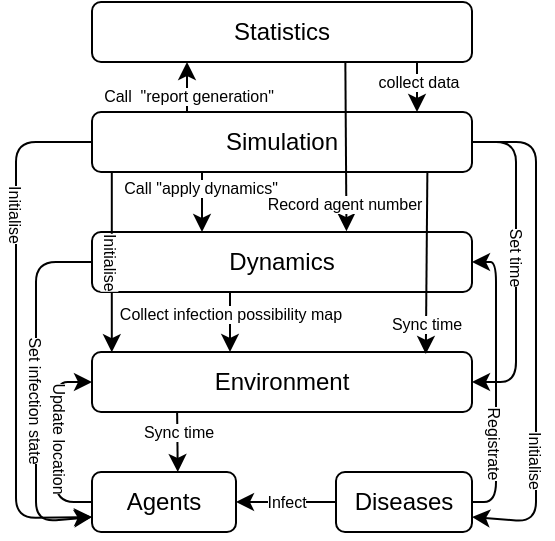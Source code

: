 <mxfile scale="8" border="0">
    <diagram id="FyCsB_sldOff4jIcLmJ8" name="Page-1">
        <mxGraphModel dx="428" dy="214" grid="1" gridSize="10" guides="1" tooltips="1" connect="1" arrows="1" fold="1" page="0" pageScale="1" pageWidth="827" pageHeight="1169" background="none" math="0" shadow="0">
            <root>
                <mxCell id="0"/>
                <mxCell id="1" parent="0"/>
                <mxCell id="13" style="edgeStyle=none;html=1;fontSize=8;entryX=0;entryY=0.5;entryDx=0;entryDy=0;fontFamily=Helvetica;" parent="1" source="2" target="6" edge="1">
                    <mxGeometry relative="1" as="geometry">
                        <mxPoint x="278" y="570" as="targetPoint"/>
                        <Array as="points">
                            <mxPoint x="310" y="570"/>
                            <mxPoint x="310" y="510"/>
                        </Array>
                    </mxGeometry>
                </mxCell>
                <mxCell id="14" value="Update location" style="edgeLabel;html=1;align=center;verticalAlign=middle;resizable=0;points=[];fontSize=8;rotation=90;" parent="13" vertex="1" connectable="0">
                    <mxGeometry x="-0.049" y="1" relative="1" as="geometry">
                        <mxPoint x="3" y="-5" as="offset"/>
                    </mxGeometry>
                </mxCell>
                <mxCell id="2" value="Agents&lt;br&gt;" style="rounded=1;whiteSpace=wrap;html=1;fontFamily=Helvetica;" parent="1" vertex="1">
                    <mxGeometry x="328" y="555" width="72" height="30" as="geometry"/>
                </mxCell>
                <mxCell id="21" value="Infect" style="edgeStyle=none;html=1;exitX=0;exitY=0.5;exitDx=0;exitDy=0;entryX=1;entryY=0.5;entryDx=0;entryDy=0;fontSize=8;fontFamily=Helvetica;" parent="1" source="4" target="2" edge="1">
                    <mxGeometry relative="1" as="geometry"/>
                </mxCell>
                <mxCell id="23" style="edgeStyle=none;html=1;fontSize=8;entryX=1;entryY=0.5;entryDx=0;entryDy=0;fontFamily=Helvetica;" parent="1" source="4" target="7" edge="1">
                    <mxGeometry relative="1" as="geometry">
                        <mxPoint x="570" y="570" as="targetPoint"/>
                        <Array as="points">
                            <mxPoint x="530" y="570"/>
                            <mxPoint x="530" y="450"/>
                        </Array>
                    </mxGeometry>
                </mxCell>
                <mxCell id="24" value="Registrate" style="edgeLabel;html=1;align=center;verticalAlign=middle;resizable=0;points=[];fontSize=8;rotation=90;" parent="23" vertex="1" connectable="0">
                    <mxGeometry x="-0.374" y="1" relative="1" as="geometry">
                        <mxPoint y="3" as="offset"/>
                    </mxGeometry>
                </mxCell>
                <mxCell id="4" value="Diseases" style="rounded=1;whiteSpace=wrap;html=1;fontFamily=Helvetica;" parent="1" vertex="1">
                    <mxGeometry x="450" y="555" width="68" height="30" as="geometry"/>
                </mxCell>
                <mxCell id="12" value="Sync time" style="edgeStyle=none;html=1;exitX=0.224;exitY=0.991;exitDx=0;exitDy=0;entryX=0.536;entryY=0;entryDx=0;entryDy=0;entryPerimeter=0;fontSize=8;exitPerimeter=0;fontFamily=Helvetica;" parent="1" edge="1">
                    <mxGeometry x="-0.309" relative="1" as="geometry">
                        <mxPoint x="370.56" y="524.73" as="sourcePoint"/>
                        <mxPoint x="370.88" y="555" as="targetPoint"/>
                        <mxPoint as="offset"/>
                    </mxGeometry>
                </mxCell>
                <mxCell id="6" value="Environment" style="rounded=1;whiteSpace=wrap;html=1;fontFamily=Helvetica;" parent="1" vertex="1">
                    <mxGeometry x="328" y="495" width="190" height="30" as="geometry"/>
                </mxCell>
                <mxCell id="15" style="edgeStyle=none;html=1;fontSize=8;entryX=0;entryY=0.75;entryDx=0;entryDy=0;fontFamily=Helvetica;" parent="1" source="7" target="2" edge="1">
                    <mxGeometry relative="1" as="geometry">
                        <mxPoint x="248" y="465" as="targetPoint"/>
                        <Array as="points">
                            <mxPoint x="300" y="450"/>
                            <mxPoint x="300" y="580"/>
                        </Array>
                    </mxGeometry>
                </mxCell>
                <mxCell id="16" value="Set infection state" style="edgeLabel;html=1;align=center;verticalAlign=middle;resizable=0;points=[];fontSize=8;rotation=90;" parent="15" vertex="1" connectable="0">
                    <mxGeometry x="-0.198" relative="1" as="geometry">
                        <mxPoint y="22" as="offset"/>
                    </mxGeometry>
                </mxCell>
                <mxCell id="18" style="edgeStyle=none;html=1;entryX=0.5;entryY=0;entryDx=0;entryDy=0;fontSize=8;fontFamily=Helvetica;" parent="1" edge="1">
                    <mxGeometry relative="1" as="geometry">
                        <mxPoint x="397" y="465" as="sourcePoint"/>
                        <mxPoint x="397" y="495" as="targetPoint"/>
                    </mxGeometry>
                </mxCell>
                <mxCell id="19" value="Collect infection possibility map" style="edgeLabel;html=1;align=center;verticalAlign=middle;resizable=0;points=[];fontSize=8;" parent="18" vertex="1" connectable="0">
                    <mxGeometry x="-0.261" relative="1" as="geometry">
                        <mxPoint as="offset"/>
                    </mxGeometry>
                </mxCell>
                <mxCell id="7" value="Dynamics" style="rounded=1;whiteSpace=wrap;html=1;fontFamily=Helvetica;" parent="1" vertex="1">
                    <mxGeometry x="328" y="435" width="190" height="30" as="geometry"/>
                </mxCell>
                <mxCell id="25" style="edgeStyle=none;html=1;entryX=1;entryY=0.75;entryDx=0;entryDy=0;fontSize=8;fontFamily=Helvetica;" parent="1" source="8" target="4" edge="1">
                    <mxGeometry relative="1" as="geometry">
                        <Array as="points">
                            <mxPoint x="550" y="390"/>
                            <mxPoint x="550" y="580"/>
                        </Array>
                    </mxGeometry>
                </mxCell>
                <mxCell id="26" value="Initialise" style="edgeLabel;html=1;align=center;verticalAlign=middle;resizable=0;points=[];fontSize=8;rotation=90;" parent="25" vertex="1" connectable="0">
                    <mxGeometry x="0.443" y="-1" relative="1" as="geometry">
                        <mxPoint x="1" y="7" as="offset"/>
                    </mxGeometry>
                </mxCell>
                <mxCell id="10" style="edgeStyle=none;html=1;entryX=1;entryY=0.5;entryDx=0;entryDy=0;fontFamily=Helvetica;" parent="1" source="8" target="6" edge="1">
                    <mxGeometry relative="1" as="geometry">
                        <mxPoint x="568" y="430" as="targetPoint"/>
                        <Array as="points">
                            <mxPoint x="540" y="390"/>
                            <mxPoint x="540" y="510"/>
                        </Array>
                    </mxGeometry>
                </mxCell>
                <mxCell id="11" value="&lt;font style=&quot;font-size: 8px;&quot;&gt;Set time&lt;/font&gt;" style="edgeLabel;html=1;align=center;verticalAlign=middle;resizable=0;points=[];rotation=90;" parent="10" vertex="1" connectable="0">
                    <mxGeometry x="-0.132" y="-1" relative="1" as="geometry">
                        <mxPoint x="2" y="8" as="offset"/>
                    </mxGeometry>
                </mxCell>
                <mxCell id="27" style="edgeStyle=none;html=1;entryX=0;entryY=0.75;entryDx=0;entryDy=0;fontSize=8;fontFamily=Helvetica;" parent="1" source="8" target="2" edge="1">
                    <mxGeometry relative="1" as="geometry">
                        <Array as="points">
                            <mxPoint x="290" y="390"/>
                            <mxPoint x="290" y="578"/>
                        </Array>
                    </mxGeometry>
                </mxCell>
                <mxCell id="28" value="Initialise" style="edgeLabel;html=1;align=center;verticalAlign=middle;resizable=0;points=[];fontSize=8;rotation=90;" parent="27" vertex="1" connectable="0">
                    <mxGeometry x="-0.443" relative="1" as="geometry">
                        <mxPoint as="offset"/>
                    </mxGeometry>
                </mxCell>
                <mxCell id="29" style="edgeStyle=none;html=1;fontSize=8;fontFamily=Helvetica;" parent="1" edge="1">
                    <mxGeometry relative="1" as="geometry">
                        <mxPoint x="383" y="405" as="sourcePoint"/>
                        <mxPoint x="383" y="435" as="targetPoint"/>
                    </mxGeometry>
                </mxCell>
                <mxCell id="30" value="Call &quot;apply dynamics&quot;" style="edgeLabel;html=1;align=center;verticalAlign=middle;resizable=0;points=[];fontSize=8;" parent="29" vertex="1" connectable="0">
                    <mxGeometry x="-0.37" y="-1" relative="1" as="geometry">
                        <mxPoint y="-2" as="offset"/>
                    </mxGeometry>
                </mxCell>
                <mxCell id="31" style="edgeStyle=none;html=1;exitX=0.11;exitY=1.01;exitDx=0;exitDy=0;entryX=0.11;entryY=0.004;entryDx=0;entryDy=0;fontSize=8;exitPerimeter=0;entryPerimeter=0;fontFamily=Helvetica;" parent="1" edge="1">
                    <mxGeometry relative="1" as="geometry">
                        <mxPoint x="337.9" y="405.3" as="sourcePoint"/>
                        <mxPoint x="337.9" y="495.12" as="targetPoint"/>
                    </mxGeometry>
                </mxCell>
                <mxCell id="32" value="Initialise" style="edgeLabel;html=1;align=center;verticalAlign=middle;resizable=0;points=[];fontSize=8;rotation=90;" parent="31" vertex="1" connectable="0">
                    <mxGeometry x="-0.461" relative="1" as="geometry">
                        <mxPoint y="20" as="offset"/>
                    </mxGeometry>
                </mxCell>
                <mxCell id="37" style="edgeStyle=none;html=1;exitX=0.25;exitY=0;exitDx=0;exitDy=0;entryX=0.25;entryY=1;entryDx=0;entryDy=0;fontSize=8;fontFamily=Helvetica;" parent="1" source="8" target="33" edge="1">
                    <mxGeometry relative="1" as="geometry"/>
                </mxCell>
                <mxCell id="38" value="Call&amp;nbsp; &quot;report generation&quot;" style="edgeLabel;html=1;align=center;verticalAlign=middle;resizable=0;points=[];fontSize=8;" parent="37" vertex="1" connectable="0">
                    <mxGeometry x="-0.392" y="1" relative="1" as="geometry">
                        <mxPoint x="1" y="-1" as="offset"/>
                    </mxGeometry>
                </mxCell>
                <mxCell id="8" value="Simulation" style="rounded=1;whiteSpace=wrap;html=1;fontFamily=Helvetica;" parent="1" vertex="1">
                    <mxGeometry x="328" y="375" width="190" height="30" as="geometry"/>
                </mxCell>
                <mxCell id="36" value="collect data" style="edgeStyle=none;html=1;exitX=0.75;exitY=1;exitDx=0;exitDy=0;entryX=0.75;entryY=0;entryDx=0;entryDy=0;fontSize=8;fontFamily=Helvetica;" parent="1" edge="1">
                    <mxGeometry x="-0.021" relative="1" as="geometry">
                        <mxPoint x="490.5" y="346" as="sourcePoint"/>
                        <mxPoint x="490.5" y="375" as="targetPoint"/>
                        <mxPoint as="offset"/>
                    </mxGeometry>
                </mxCell>
                <mxCell id="33" value="Statistics" style="rounded=1;whiteSpace=wrap;html=1;fontFamily=Helvetica;" parent="1" vertex="1">
                    <mxGeometry x="328" y="320" width="190" height="30" as="geometry"/>
                </mxCell>
                <mxCell id="41" value="" style="endArrow=classic;html=1;fontSize=8;exitX=0.893;exitY=0.99;exitDx=0;exitDy=0;exitPerimeter=0;entryX=0.896;entryY=-0.013;entryDx=0;entryDy=0;entryPerimeter=0;fontFamily=Helvetica;" parent="1" edge="1">
                    <mxGeometry width="50" height="50" relative="1" as="geometry">
                        <mxPoint x="454.67" y="349.7" as="sourcePoint"/>
                        <mxPoint x="455.24" y="434.61" as="targetPoint"/>
                    </mxGeometry>
                </mxCell>
                <mxCell id="42" value="Record agent number" style="edgeLabel;html=1;align=center;verticalAlign=middle;resizable=0;points=[];fontSize=8;" parent="41" vertex="1" connectable="0">
                    <mxGeometry x="0.521" y="1" relative="1" as="geometry">
                        <mxPoint x="-2" y="7" as="offset"/>
                    </mxGeometry>
                </mxCell>
                <mxCell id="43" value="" style="endArrow=classic;html=1;exitX=0.651;exitY=0.993;exitDx=0;exitDy=0;exitPerimeter=0;entryX=0.589;entryY=0.033;entryDx=0;entryDy=0;entryPerimeter=0;" parent="1" edge="1">
                    <mxGeometry width="50" height="50" relative="1" as="geometry">
                        <mxPoint x="495.69" y="404.79" as="sourcePoint"/>
                        <mxPoint x="494.91" y="495.99" as="targetPoint"/>
                    </mxGeometry>
                </mxCell>
                <mxCell id="44" value="Sync time" style="edgeLabel;html=1;align=center;verticalAlign=middle;resizable=0;points=[];fontSize=8;" parent="43" vertex="1" connectable="0">
                    <mxGeometry x="0.308" relative="1" as="geometry">
                        <mxPoint y="16" as="offset"/>
                    </mxGeometry>
                </mxCell>
            </root>
        </mxGraphModel>
    </diagram>
</mxfile>
